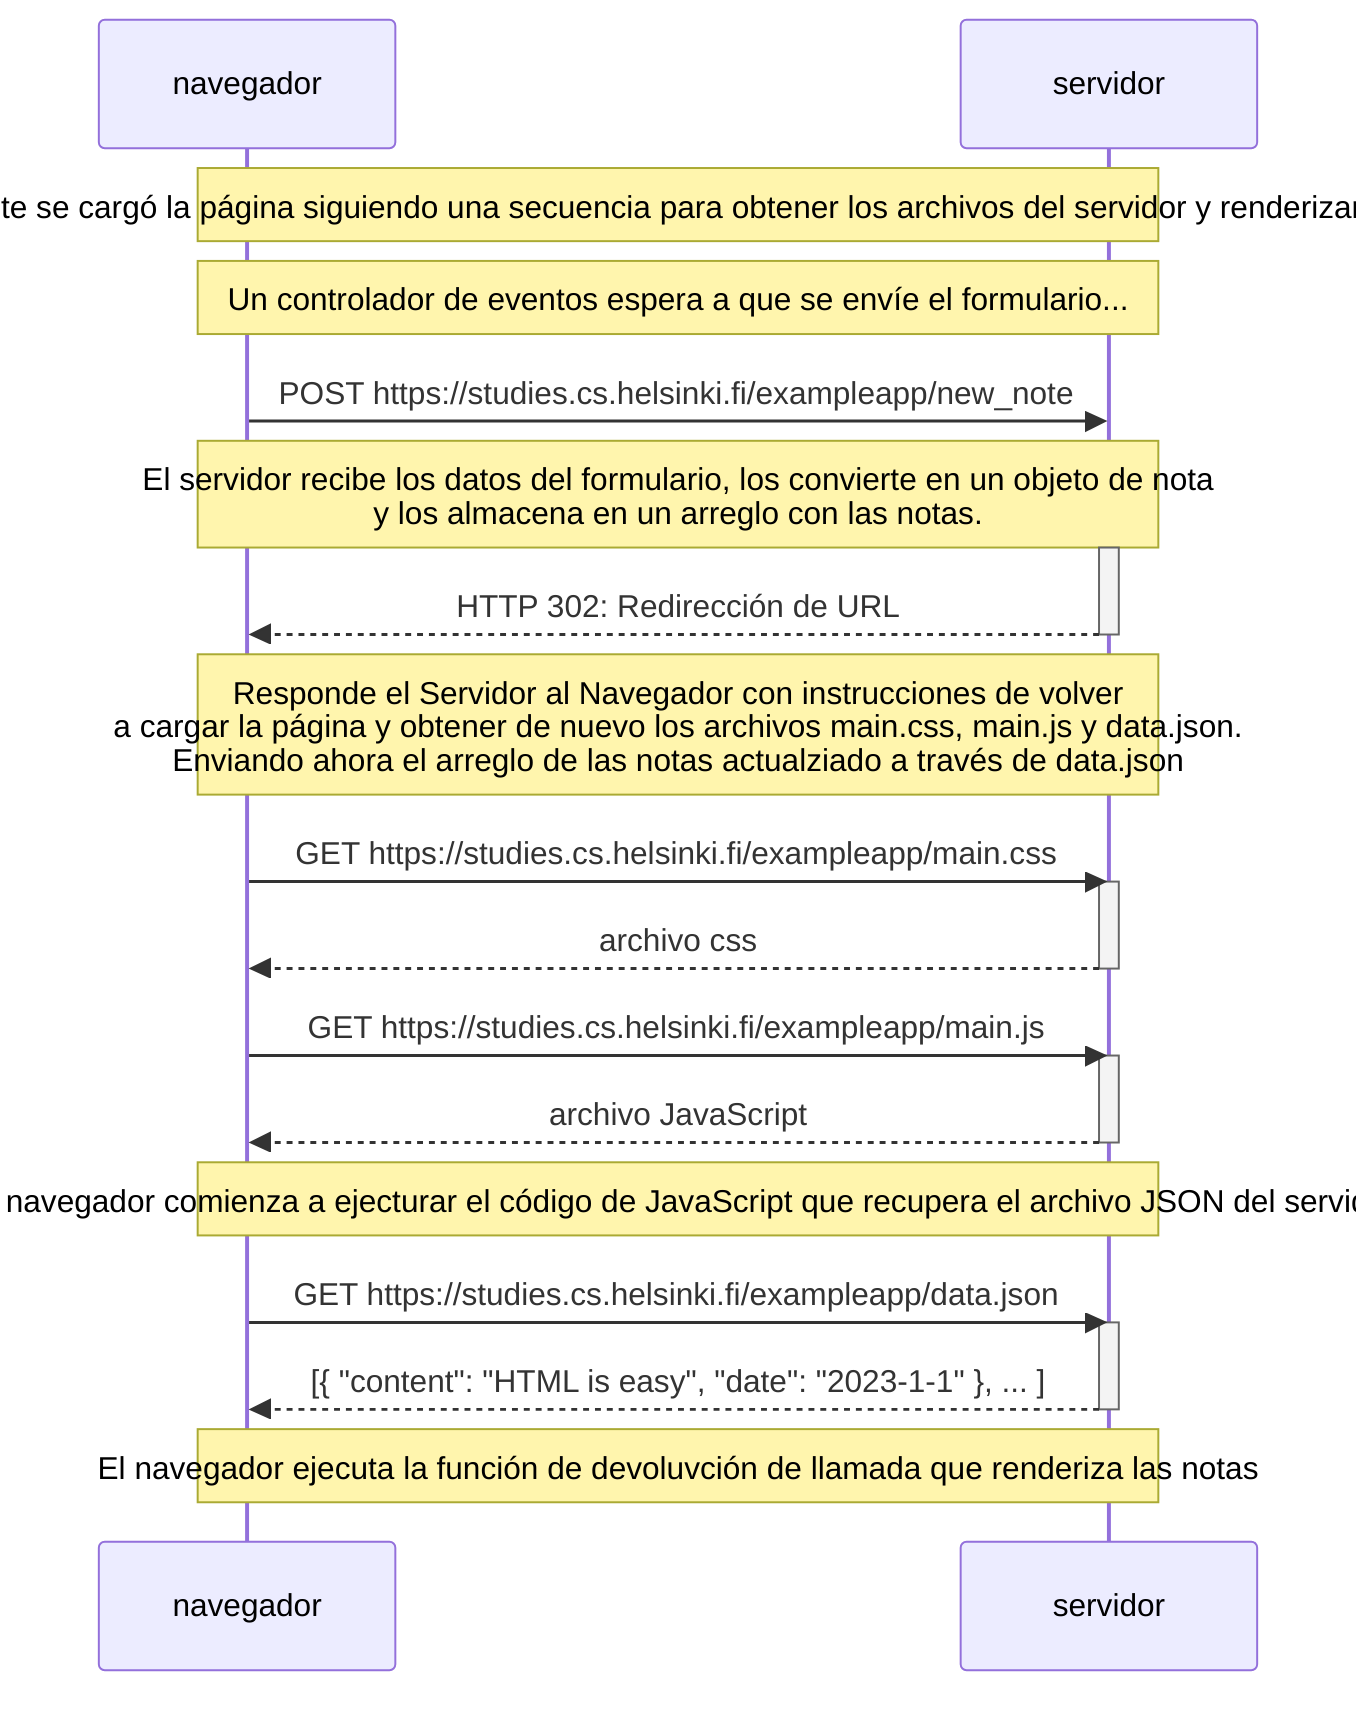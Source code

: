 sequenceDiagram
    participant navegador
    participant servidor

    Note over navegador,servidor: Previamente se cargó la página siguiendo una secuencia para obtener los archivos del servidor y renderizar las notas.
    Note over navegador,servidor: Un controlador de eventos espera a que se envíe el formulario...

    navegador->>servidor: POST https://studies.cs.helsinki.fi/exampleapp/new_note
    Note over navegador,servidor: El servidor recibe los datos del formulario, los convierte en un objeto de nota<br/> y los almacena en un arreglo con las notas.
    
    activate servidor
    servidor-->>navegador: HTTP 302: Redirección de URL
    deactivate servidor

   Note over navegador,servidor: Responde el Servidor al Navegador con instrucciones de volver<br/>a cargar la página y obtener de nuevo los archivos main.css, main.js y data.json. <br/>Enviando ahora el arreglo de las notas actualziado a través de data.json

    navegador->>servidor: GET https://studies.cs.helsinki.fi/exampleapp/main.css
    activate servidor
    servidor-->>navegador: archivo css
    deactivate servidor

    navegador->>servidor: GET https://studies.cs.helsinki.fi/exampleapp/main.js
    activate servidor
    servidor-->>navegador: archivo JavaScript
    deactivate servidor

    Note over navegador,servidor: EL navegador comienza a ejecturar el código de JavaScript que recupera el archivo JSON del servidor

    navegador->>servidor: GET https://studies.cs.helsinki.fi/exampleapp/data.json
    activate servidor
    servidor-->>navegador: [{ "content": "HTML is easy", "date": "2023-1-1" }, ... ]
    deactivate servidor

   Note over navegador,servidor: El navegador ejecuta la función de devoluvción de llamada que renderiza las notas